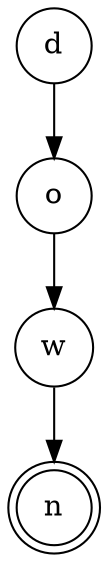 digraph {   
    node [shape = doublecircle, color = black] n ;
    node [shape = circle];
    node [color= black];
    d -> o -> w -> n;	
}